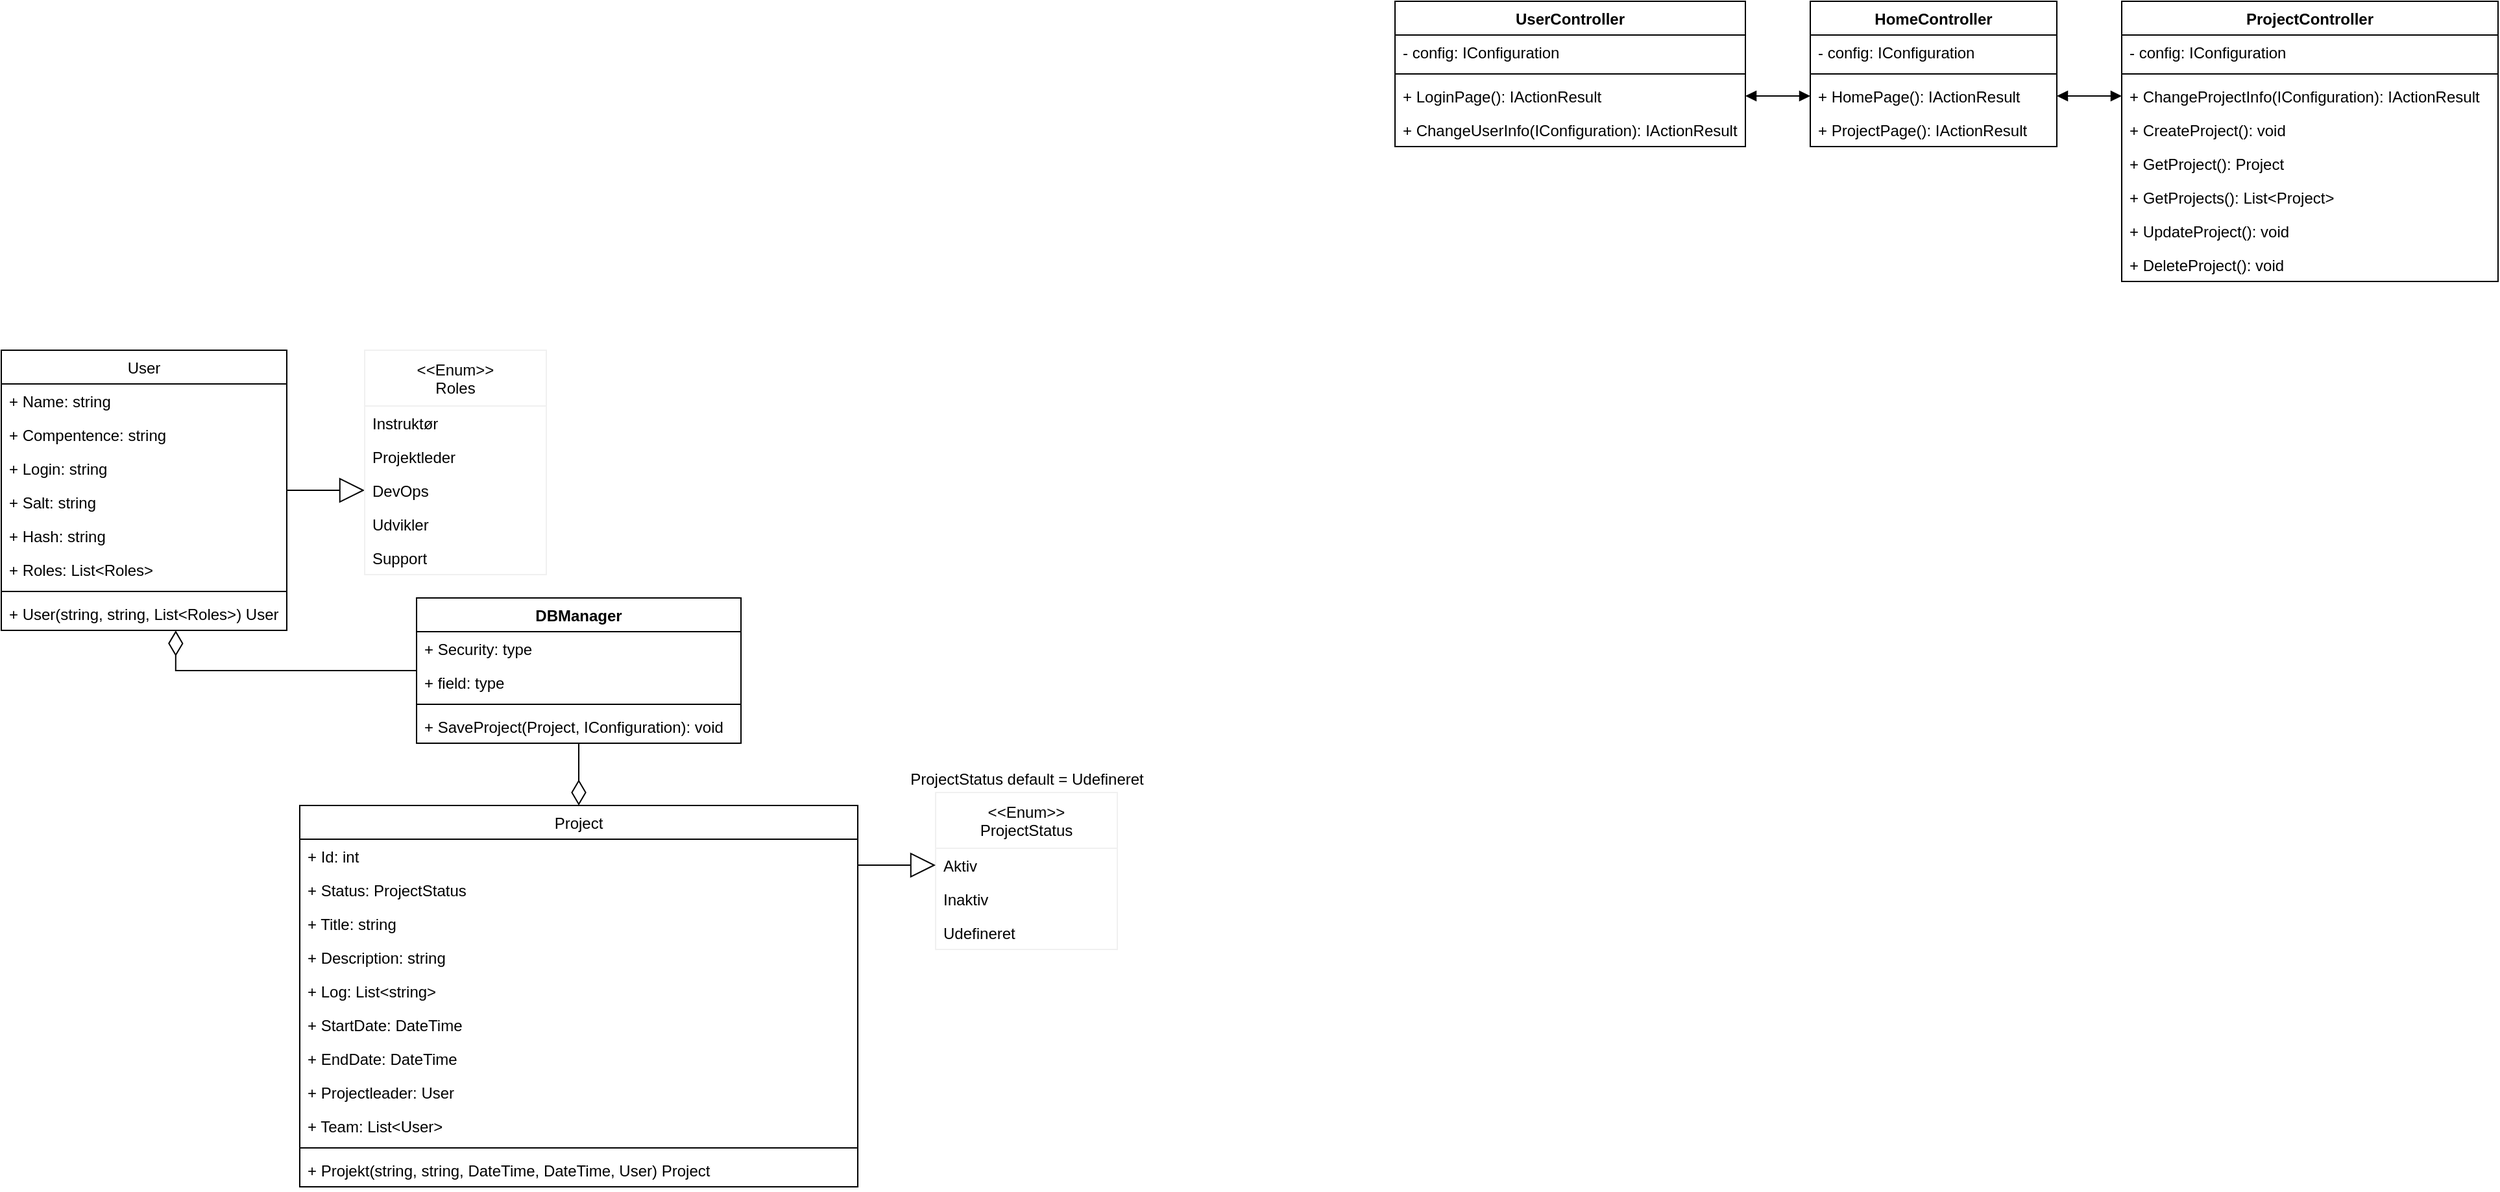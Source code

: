 <mxfile version="14.1.8" type="device"><diagram id="C5RBs43oDa-KdzZeNtuy" name="Page-1"><mxGraphModel dx="2048" dy="761" grid="1" gridSize="10" guides="1" tooltips="1" connect="1" arrows="1" fold="1" page="1" pageScale="1" pageWidth="827" pageHeight="1169" background="none" math="0" shadow="0"><root><mxCell id="WIyWlLk6GJQsqaUBKTNV-0"/><mxCell id="WIyWlLk6GJQsqaUBKTNV-1" parent="WIyWlLk6GJQsqaUBKTNV-0"/><mxCell id="A3Kim1B8JuCeyD5dLzjN-47" style="edgeStyle=orthogonalEdgeStyle;rounded=0;orthogonalLoop=1;jettySize=auto;html=1;entryX=0;entryY=0.5;entryDx=0;entryDy=0;endArrow=block;endFill=0;endSize=17;" edge="1" parent="WIyWlLk6GJQsqaUBKTNV-1" source="zkfFHV4jXpPFQw0GAbJ--0" target="R5UYH1D8nergXM3gY13j-4"><mxGeometry relative="1" as="geometry"/></mxCell><mxCell id="zkfFHV4jXpPFQw0GAbJ--0" value="User" style="swimlane;fontStyle=0;align=center;verticalAlign=top;childLayout=stackLayout;horizontal=1;startSize=26;horizontalStack=0;resizeParent=1;resizeLast=0;collapsible=1;marginBottom=0;rounded=0;shadow=0;strokeWidth=1;" parent="WIyWlLk6GJQsqaUBKTNV-1" vertex="1"><mxGeometry x="-270" y="369" width="220" height="216" as="geometry"><mxRectangle x="230" y="140" width="160" height="26" as="alternateBounds"/></mxGeometry></mxCell><mxCell id="zkfFHV4jXpPFQw0GAbJ--1" value="+ Name: string" style="text;align=left;verticalAlign=top;spacingLeft=4;spacingRight=4;overflow=hidden;rotatable=0;points=[[0,0.5],[1,0.5]];portConstraint=eastwest;" parent="zkfFHV4jXpPFQw0GAbJ--0" vertex="1"><mxGeometry y="26" width="220" height="26" as="geometry"/></mxCell><mxCell id="A3Kim1B8JuCeyD5dLzjN-35" value="+ Compentence: string" style="text;align=left;verticalAlign=top;spacingLeft=4;spacingRight=4;overflow=hidden;rotatable=0;points=[[0,0.5],[1,0.5]];portConstraint=eastwest;rounded=0;shadow=0;html=0;" vertex="1" parent="zkfFHV4jXpPFQw0GAbJ--0"><mxGeometry y="52" width="220" height="26" as="geometry"/></mxCell><mxCell id="zkfFHV4jXpPFQw0GAbJ--2" value="+ Login: string" style="text;align=left;verticalAlign=top;spacingLeft=4;spacingRight=4;overflow=hidden;rotatable=0;points=[[0,0.5],[1,0.5]];portConstraint=eastwest;rounded=0;shadow=0;html=0;" parent="zkfFHV4jXpPFQw0GAbJ--0" vertex="1"><mxGeometry y="78" width="220" height="26" as="geometry"/></mxCell><mxCell id="A3Kim1B8JuCeyD5dLzjN-33" value="+ Salt: string" style="text;align=left;verticalAlign=top;spacingLeft=4;spacingRight=4;overflow=hidden;rotatable=0;points=[[0,0.5],[1,0.5]];portConstraint=eastwest;rounded=0;shadow=0;html=0;" vertex="1" parent="zkfFHV4jXpPFQw0GAbJ--0"><mxGeometry y="104" width="220" height="26" as="geometry"/></mxCell><mxCell id="A3Kim1B8JuCeyD5dLzjN-34" value="+ Hash: string" style="text;align=left;verticalAlign=top;spacingLeft=4;spacingRight=4;overflow=hidden;rotatable=0;points=[[0,0.5],[1,0.5]];portConstraint=eastwest;rounded=0;shadow=0;html=0;" vertex="1" parent="zkfFHV4jXpPFQw0GAbJ--0"><mxGeometry y="130" width="220" height="26" as="geometry"/></mxCell><mxCell id="zkfFHV4jXpPFQw0GAbJ--3" value="+ Roles: List&lt;Roles&gt;" style="text;align=left;verticalAlign=top;spacingLeft=4;spacingRight=4;overflow=hidden;rotatable=0;points=[[0,0.5],[1,0.5]];portConstraint=eastwest;rounded=0;shadow=0;html=0;" parent="zkfFHV4jXpPFQw0GAbJ--0" vertex="1"><mxGeometry y="156" width="220" height="26" as="geometry"/></mxCell><mxCell id="zkfFHV4jXpPFQw0GAbJ--4" value="" style="line;html=1;strokeWidth=1;align=left;verticalAlign=middle;spacingTop=-1;spacingLeft=3;spacingRight=3;rotatable=0;labelPosition=right;points=[];portConstraint=eastwest;" parent="zkfFHV4jXpPFQw0GAbJ--0" vertex="1"><mxGeometry y="182" width="220" height="8" as="geometry"/></mxCell><mxCell id="zkfFHV4jXpPFQw0GAbJ--5" value="+ User(string, string, List&lt;Roles&gt;) User" style="text;align=left;verticalAlign=top;spacingLeft=4;spacingRight=4;overflow=hidden;rotatable=0;points=[[0,0.5],[1,0.5]];portConstraint=eastwest;" parent="zkfFHV4jXpPFQw0GAbJ--0" vertex="1"><mxGeometry y="190" width="220" height="26" as="geometry"/></mxCell><mxCell id="zkfFHV4jXpPFQw0GAbJ--6" value="Project" style="swimlane;fontStyle=0;align=center;verticalAlign=top;childLayout=stackLayout;horizontal=1;startSize=26;horizontalStack=0;resizeParent=1;resizeLast=0;collapsible=1;marginBottom=0;rounded=0;shadow=0;strokeWidth=1;" parent="WIyWlLk6GJQsqaUBKTNV-1" vertex="1"><mxGeometry x="-40" y="720" width="430" height="294" as="geometry"><mxRectangle x="130" y="380" width="160" height="26" as="alternateBounds"/></mxGeometry></mxCell><mxCell id="A3Kim1B8JuCeyD5dLzjN-22" value="+ Id: int" style="text;align=left;verticalAlign=top;spacingLeft=4;spacingRight=4;overflow=hidden;rotatable=0;points=[[0,0.5],[1,0.5]];portConstraint=eastwest;" vertex="1" parent="zkfFHV4jXpPFQw0GAbJ--6"><mxGeometry y="26" width="430" height="26" as="geometry"/></mxCell><mxCell id="A3Kim1B8JuCeyD5dLzjN-36" value="+ Status: ProjectStatus" style="text;align=left;verticalAlign=top;spacingLeft=4;spacingRight=4;overflow=hidden;rotatable=0;points=[[0,0.5],[1,0.5]];portConstraint=eastwest;" vertex="1" parent="zkfFHV4jXpPFQw0GAbJ--6"><mxGeometry y="52" width="430" height="26" as="geometry"/></mxCell><mxCell id="zkfFHV4jXpPFQw0GAbJ--7" value="+ Title: string" style="text;align=left;verticalAlign=top;spacingLeft=4;spacingRight=4;overflow=hidden;rotatable=0;points=[[0,0.5],[1,0.5]];portConstraint=eastwest;" parent="zkfFHV4jXpPFQw0GAbJ--6" vertex="1"><mxGeometry y="78" width="430" height="26" as="geometry"/></mxCell><mxCell id="R5UYH1D8nergXM3gY13j-9" value="+ Description: string" style="text;align=left;verticalAlign=top;spacingLeft=4;spacingRight=4;overflow=hidden;rotatable=0;points=[[0,0.5],[1,0.5]];portConstraint=eastwest;" parent="zkfFHV4jXpPFQw0GAbJ--6" vertex="1"><mxGeometry y="104" width="430" height="26" as="geometry"/></mxCell><mxCell id="zkfFHV4jXpPFQw0GAbJ--8" value="+ Log: List&lt;string&gt;" style="text;align=left;verticalAlign=top;spacingLeft=4;spacingRight=4;overflow=hidden;rotatable=0;points=[[0,0.5],[1,0.5]];portConstraint=eastwest;rounded=0;shadow=0;html=0;" parent="zkfFHV4jXpPFQw0GAbJ--6" vertex="1"><mxGeometry y="130" width="430" height="26" as="geometry"/></mxCell><mxCell id="R5UYH1D8nergXM3gY13j-10" value="+ StartDate: DateTime" style="text;align=left;verticalAlign=top;spacingLeft=4;spacingRight=4;overflow=hidden;rotatable=0;points=[[0,0.5],[1,0.5]];portConstraint=eastwest;rounded=0;shadow=0;html=0;" parent="zkfFHV4jXpPFQw0GAbJ--6" vertex="1"><mxGeometry y="156" width="430" height="26" as="geometry"/></mxCell><mxCell id="R5UYH1D8nergXM3gY13j-11" value="+ EndDate: DateTime" style="text;align=left;verticalAlign=top;spacingLeft=4;spacingRight=4;overflow=hidden;rotatable=0;points=[[0,0.5],[1,0.5]];portConstraint=eastwest;rounded=0;shadow=0;html=0;" parent="zkfFHV4jXpPFQw0GAbJ--6" vertex="1"><mxGeometry y="182" width="430" height="26" as="geometry"/></mxCell><mxCell id="R5UYH1D8nergXM3gY13j-12" value="+ Projectleader: User" style="text;align=left;verticalAlign=top;spacingLeft=4;spacingRight=4;overflow=hidden;rotatable=0;points=[[0,0.5],[1,0.5]];portConstraint=eastwest;rounded=0;shadow=0;html=0;" parent="zkfFHV4jXpPFQw0GAbJ--6" vertex="1"><mxGeometry y="208" width="430" height="26" as="geometry"/></mxCell><mxCell id="R5UYH1D8nergXM3gY13j-13" value="+ Team: List&lt;User&gt;" style="text;align=left;verticalAlign=top;spacingLeft=4;spacingRight=4;overflow=hidden;rotatable=0;points=[[0,0.5],[1,0.5]];portConstraint=eastwest;rounded=0;shadow=0;html=0;" parent="zkfFHV4jXpPFQw0GAbJ--6" vertex="1"><mxGeometry y="234" width="430" height="26" as="geometry"/></mxCell><mxCell id="zkfFHV4jXpPFQw0GAbJ--9" value="" style="line;html=1;strokeWidth=1;align=left;verticalAlign=middle;spacingTop=-1;spacingLeft=3;spacingRight=3;rotatable=0;labelPosition=right;points=[];portConstraint=eastwest;" parent="zkfFHV4jXpPFQw0GAbJ--6" vertex="1"><mxGeometry y="260" width="430" height="8" as="geometry"/></mxCell><mxCell id="zkfFHV4jXpPFQw0GAbJ--10" value="+ Projekt(string, string, DateTime, DateTime, User) Project" style="text;align=left;verticalAlign=top;spacingLeft=4;spacingRight=4;overflow=hidden;rotatable=0;points=[[0,0.5],[1,0.5]];portConstraint=eastwest;fontStyle=0" parent="zkfFHV4jXpPFQw0GAbJ--6" vertex="1"><mxGeometry y="268" width="430" height="26" as="geometry"/></mxCell><mxCell id="R5UYH1D8nergXM3gY13j-1" value="&lt;&lt;Enum&gt;&gt;&#10;Roles" style="swimlane;fontStyle=0;childLayout=stackLayout;horizontal=1;startSize=43;fillColor=none;horizontalStack=0;resizeParent=1;resizeParentMax=0;resizeLast=0;collapsible=1;marginBottom=0;strokeColor=#f0f0f0;" parent="WIyWlLk6GJQsqaUBKTNV-1" vertex="1"><mxGeometry x="10" y="369" width="140" height="173" as="geometry"/></mxCell><mxCell id="R5UYH1D8nergXM3gY13j-2" value="Instruktør" style="text;strokeColor=none;fillColor=none;align=left;verticalAlign=top;spacingLeft=4;spacingRight=4;overflow=hidden;rotatable=0;points=[[0,0.5],[1,0.5]];portConstraint=eastwest;" parent="R5UYH1D8nergXM3gY13j-1" vertex="1"><mxGeometry y="43" width="140" height="26" as="geometry"/></mxCell><mxCell id="R5UYH1D8nergXM3gY13j-3" value="Projektleder" style="text;strokeColor=none;fillColor=none;align=left;verticalAlign=top;spacingLeft=4;spacingRight=4;overflow=hidden;rotatable=0;points=[[0,0.5],[1,0.5]];portConstraint=eastwest;" parent="R5UYH1D8nergXM3gY13j-1" vertex="1"><mxGeometry y="69" width="140" height="26" as="geometry"/></mxCell><mxCell id="R5UYH1D8nergXM3gY13j-4" value="DevOps" style="text;strokeColor=none;fillColor=none;align=left;verticalAlign=top;spacingLeft=4;spacingRight=4;overflow=hidden;rotatable=0;points=[[0,0.5],[1,0.5]];portConstraint=eastwest;" parent="R5UYH1D8nergXM3gY13j-1" vertex="1"><mxGeometry y="95" width="140" height="26" as="geometry"/></mxCell><mxCell id="R5UYH1D8nergXM3gY13j-5" value="Udvikler" style="text;strokeColor=none;fillColor=none;align=left;verticalAlign=top;spacingLeft=4;spacingRight=4;overflow=hidden;rotatable=0;points=[[0,0.5],[1,0.5]];portConstraint=eastwest;" parent="R5UYH1D8nergXM3gY13j-1" vertex="1"><mxGeometry y="121" width="140" height="26" as="geometry"/></mxCell><mxCell id="R5UYH1D8nergXM3gY13j-6" value="Support" style="text;strokeColor=none;fillColor=none;align=left;verticalAlign=top;spacingLeft=4;spacingRight=4;overflow=hidden;rotatable=0;points=[[0,0.5],[1,0.5]];portConstraint=eastwest;" parent="R5UYH1D8nergXM3gY13j-1" vertex="1"><mxGeometry y="147" width="140" height="26" as="geometry"/></mxCell><mxCell id="A3Kim1B8JuCeyD5dLzjN-0" value="UserController" style="swimlane;fontStyle=1;align=center;verticalAlign=top;childLayout=stackLayout;horizontal=1;startSize=26;horizontalStack=0;resizeParent=1;resizeParentMax=0;resizeLast=0;collapsible=1;marginBottom=0;" vertex="1" parent="WIyWlLk6GJQsqaUBKTNV-1"><mxGeometry x="804" y="100" width="270" height="112" as="geometry"/></mxCell><mxCell id="A3Kim1B8JuCeyD5dLzjN-1" value="- config: IConfiguration" style="text;strokeColor=none;fillColor=none;align=left;verticalAlign=top;spacingLeft=4;spacingRight=4;overflow=hidden;rotatable=0;points=[[0,0.5],[1,0.5]];portConstraint=eastwest;" vertex="1" parent="A3Kim1B8JuCeyD5dLzjN-0"><mxGeometry y="26" width="270" height="26" as="geometry"/></mxCell><mxCell id="A3Kim1B8JuCeyD5dLzjN-2" value="" style="line;strokeWidth=1;fillColor=none;align=left;verticalAlign=middle;spacingTop=-1;spacingLeft=3;spacingRight=3;rotatable=0;labelPosition=right;points=[];portConstraint=eastwest;" vertex="1" parent="A3Kim1B8JuCeyD5dLzjN-0"><mxGeometry y="52" width="270" height="8" as="geometry"/></mxCell><mxCell id="A3Kim1B8JuCeyD5dLzjN-3" value="+ LoginPage(): IActionResult" style="text;strokeColor=none;fillColor=none;align=left;verticalAlign=top;spacingLeft=4;spacingRight=4;overflow=hidden;rotatable=0;points=[[0,0.5],[1,0.5]];portConstraint=eastwest;" vertex="1" parent="A3Kim1B8JuCeyD5dLzjN-0"><mxGeometry y="60" width="270" height="26" as="geometry"/></mxCell><mxCell id="A3Kim1B8JuCeyD5dLzjN-9" value="+ ChangeUserInfo(IConfiguration): IActionResult" style="text;strokeColor=none;fillColor=none;align=left;verticalAlign=top;spacingLeft=4;spacingRight=4;overflow=hidden;rotatable=0;points=[[0,0.5],[1,0.5]];portConstraint=eastwest;" vertex="1" parent="A3Kim1B8JuCeyD5dLzjN-0"><mxGeometry y="86" width="270" height="26" as="geometry"/></mxCell><mxCell id="A3Kim1B8JuCeyD5dLzjN-4" value="HomeController" style="swimlane;fontStyle=1;align=center;verticalAlign=top;childLayout=stackLayout;horizontal=1;startSize=26;horizontalStack=0;resizeParent=1;resizeParentMax=0;resizeLast=0;collapsible=1;marginBottom=0;" vertex="1" parent="WIyWlLk6GJQsqaUBKTNV-1"><mxGeometry x="1124" y="100" width="190" height="112" as="geometry"/></mxCell><mxCell id="A3Kim1B8JuCeyD5dLzjN-5" value="- config: IConfiguration" style="text;strokeColor=none;fillColor=none;align=left;verticalAlign=top;spacingLeft=4;spacingRight=4;overflow=hidden;rotatable=0;points=[[0,0.5],[1,0.5]];portConstraint=eastwest;" vertex="1" parent="A3Kim1B8JuCeyD5dLzjN-4"><mxGeometry y="26" width="190" height="26" as="geometry"/></mxCell><mxCell id="A3Kim1B8JuCeyD5dLzjN-6" value="" style="line;strokeWidth=1;fillColor=none;align=left;verticalAlign=middle;spacingTop=-1;spacingLeft=3;spacingRight=3;rotatable=0;labelPosition=right;points=[];portConstraint=eastwest;" vertex="1" parent="A3Kim1B8JuCeyD5dLzjN-4"><mxGeometry y="52" width="190" height="8" as="geometry"/></mxCell><mxCell id="A3Kim1B8JuCeyD5dLzjN-7" value="+ HomePage(): IActionResult" style="text;strokeColor=none;fillColor=none;align=left;verticalAlign=top;spacingLeft=4;spacingRight=4;overflow=hidden;rotatable=0;points=[[0,0.5],[1,0.5]];portConstraint=eastwest;" vertex="1" parent="A3Kim1B8JuCeyD5dLzjN-4"><mxGeometry y="60" width="190" height="26" as="geometry"/></mxCell><mxCell id="A3Kim1B8JuCeyD5dLzjN-8" value="+ ProjectPage(): IActionResult" style="text;strokeColor=none;fillColor=none;align=left;verticalAlign=top;spacingLeft=4;spacingRight=4;overflow=hidden;rotatable=0;points=[[0,0.5],[1,0.5]];portConstraint=eastwest;" vertex="1" parent="A3Kim1B8JuCeyD5dLzjN-4"><mxGeometry y="86" width="190" height="26" as="geometry"/></mxCell><mxCell id="A3Kim1B8JuCeyD5dLzjN-11" value="" style="endArrow=block;startArrow=block;endFill=1;startFill=1;html=1;entryX=0;entryY=0.5;entryDx=0;entryDy=0;exitX=1;exitY=0.5;exitDx=0;exitDy=0;" edge="1" parent="WIyWlLk6GJQsqaUBKTNV-1" source="A3Kim1B8JuCeyD5dLzjN-3" target="A3Kim1B8JuCeyD5dLzjN-7"><mxGeometry width="160" relative="1" as="geometry"><mxPoint x="844" y="400" as="sourcePoint"/><mxPoint x="1004" y="400" as="targetPoint"/></mxGeometry></mxCell><mxCell id="A3Kim1B8JuCeyD5dLzjN-19" style="edgeStyle=orthogonalEdgeStyle;rounded=0;orthogonalLoop=1;jettySize=auto;html=1;endArrow=diamondThin;endFill=0;endSize=17;" edge="1" parent="WIyWlLk6GJQsqaUBKTNV-1" source="A3Kim1B8JuCeyD5dLzjN-12" target="zkfFHV4jXpPFQw0GAbJ--6"><mxGeometry relative="1" as="geometry"><mxPoint x="175" y="640" as="targetPoint"/><Array as="points"/></mxGeometry></mxCell><mxCell id="A3Kim1B8JuCeyD5dLzjN-46" style="edgeStyle=orthogonalEdgeStyle;rounded=0;orthogonalLoop=1;jettySize=auto;html=1;entryX=0.611;entryY=1.003;entryDx=0;entryDy=0;entryPerimeter=0;endArrow=diamondThin;endFill=0;endSize=17;" edge="1" parent="WIyWlLk6GJQsqaUBKTNV-1" source="A3Kim1B8JuCeyD5dLzjN-12" target="zkfFHV4jXpPFQw0GAbJ--5"><mxGeometry relative="1" as="geometry"/></mxCell><mxCell id="A3Kim1B8JuCeyD5dLzjN-12" value="DBManager" style="swimlane;fontStyle=1;align=center;verticalAlign=top;childLayout=stackLayout;horizontal=1;startSize=26;horizontalStack=0;resizeParent=1;resizeParentMax=0;resizeLast=0;collapsible=1;marginBottom=0;" vertex="1" parent="WIyWlLk6GJQsqaUBKTNV-1"><mxGeometry x="50" y="560" width="250" height="112" as="geometry"/></mxCell><mxCell id="A3Kim1B8JuCeyD5dLzjN-13" value="+ Security: type" style="text;strokeColor=none;fillColor=none;align=left;verticalAlign=top;spacingLeft=4;spacingRight=4;overflow=hidden;rotatable=0;points=[[0,0.5],[1,0.5]];portConstraint=eastwest;" vertex="1" parent="A3Kim1B8JuCeyD5dLzjN-12"><mxGeometry y="26" width="250" height="26" as="geometry"/></mxCell><mxCell id="A3Kim1B8JuCeyD5dLzjN-21" value="+ field: type" style="text;strokeColor=none;fillColor=none;align=left;verticalAlign=top;spacingLeft=4;spacingRight=4;overflow=hidden;rotatable=0;points=[[0,0.5],[1,0.5]];portConstraint=eastwest;" vertex="1" parent="A3Kim1B8JuCeyD5dLzjN-12"><mxGeometry y="52" width="250" height="26" as="geometry"/></mxCell><mxCell id="A3Kim1B8JuCeyD5dLzjN-14" value="" style="line;strokeWidth=1;fillColor=none;align=left;verticalAlign=middle;spacingTop=-1;spacingLeft=3;spacingRight=3;rotatable=0;labelPosition=right;points=[];portConstraint=eastwest;" vertex="1" parent="A3Kim1B8JuCeyD5dLzjN-12"><mxGeometry y="78" width="250" height="8" as="geometry"/></mxCell><mxCell id="A3Kim1B8JuCeyD5dLzjN-15" value="+ SaveProject(Project, IConfiguration): void" style="text;strokeColor=none;fillColor=none;align=left;verticalAlign=top;spacingLeft=4;spacingRight=4;overflow=hidden;rotatable=0;points=[[0,0.5],[1,0.5]];portConstraint=eastwest;" vertex="1" parent="A3Kim1B8JuCeyD5dLzjN-12"><mxGeometry y="86" width="250" height="26" as="geometry"/></mxCell><mxCell id="A3Kim1B8JuCeyD5dLzjN-23" value="ProjectController" style="swimlane;fontStyle=1;align=center;verticalAlign=top;childLayout=stackLayout;horizontal=1;startSize=26;horizontalStack=0;resizeParent=1;resizeParentMax=0;resizeLast=0;collapsible=1;marginBottom=0;" vertex="1" parent="WIyWlLk6GJQsqaUBKTNV-1"><mxGeometry x="1364" y="100" width="290" height="216" as="geometry"/></mxCell><mxCell id="A3Kim1B8JuCeyD5dLzjN-24" value="- config: IConfiguration" style="text;strokeColor=none;fillColor=none;align=left;verticalAlign=top;spacingLeft=4;spacingRight=4;overflow=hidden;rotatable=0;points=[[0,0.5],[1,0.5]];portConstraint=eastwest;" vertex="1" parent="A3Kim1B8JuCeyD5dLzjN-23"><mxGeometry y="26" width="290" height="26" as="geometry"/></mxCell><mxCell id="A3Kim1B8JuCeyD5dLzjN-25" value="" style="line;strokeWidth=1;fillColor=none;align=left;verticalAlign=middle;spacingTop=-1;spacingLeft=3;spacingRight=3;rotatable=0;labelPosition=right;points=[];portConstraint=eastwest;" vertex="1" parent="A3Kim1B8JuCeyD5dLzjN-23"><mxGeometry y="52" width="290" height="8" as="geometry"/></mxCell><mxCell id="A3Kim1B8JuCeyD5dLzjN-27" value="+ ChangeProjectInfo(IConfiguration): IActionResult" style="text;strokeColor=none;fillColor=none;align=left;verticalAlign=top;spacingLeft=4;spacingRight=4;overflow=hidden;rotatable=0;points=[[0,0.5],[1,0.5]];portConstraint=eastwest;" vertex="1" parent="A3Kim1B8JuCeyD5dLzjN-23"><mxGeometry y="60" width="290" height="26" as="geometry"/></mxCell><mxCell id="A3Kim1B8JuCeyD5dLzjN-26" value="+ CreateProject(): void" style="text;strokeColor=none;fillColor=none;align=left;verticalAlign=top;spacingLeft=4;spacingRight=4;overflow=hidden;rotatable=0;points=[[0,0.5],[1,0.5]];portConstraint=eastwest;" vertex="1" parent="A3Kim1B8JuCeyD5dLzjN-23"><mxGeometry y="86" width="290" height="26" as="geometry"/></mxCell><mxCell id="A3Kim1B8JuCeyD5dLzjN-30" value="+ GetProject(): Project" style="text;strokeColor=none;fillColor=none;align=left;verticalAlign=top;spacingLeft=4;spacingRight=4;overflow=hidden;rotatable=0;points=[[0,0.5],[1,0.5]];portConstraint=eastwest;" vertex="1" parent="A3Kim1B8JuCeyD5dLzjN-23"><mxGeometry y="112" width="290" height="26" as="geometry"/></mxCell><mxCell id="A3Kim1B8JuCeyD5dLzjN-29" value="+ GetProjects(): List&lt;Project&gt;" style="text;strokeColor=none;fillColor=none;align=left;verticalAlign=top;spacingLeft=4;spacingRight=4;overflow=hidden;rotatable=0;points=[[0,0.5],[1,0.5]];portConstraint=eastwest;" vertex="1" parent="A3Kim1B8JuCeyD5dLzjN-23"><mxGeometry y="138" width="290" height="26" as="geometry"/></mxCell><mxCell id="A3Kim1B8JuCeyD5dLzjN-31" value="+ UpdateProject(): void" style="text;strokeColor=none;fillColor=none;align=left;verticalAlign=top;spacingLeft=4;spacingRight=4;overflow=hidden;rotatable=0;points=[[0,0.5],[1,0.5]];portConstraint=eastwest;" vertex="1" parent="A3Kim1B8JuCeyD5dLzjN-23"><mxGeometry y="164" width="290" height="26" as="geometry"/></mxCell><mxCell id="A3Kim1B8JuCeyD5dLzjN-32" value="+ DeleteProject(): void" style="text;strokeColor=none;fillColor=none;align=left;verticalAlign=top;spacingLeft=4;spacingRight=4;overflow=hidden;rotatable=0;points=[[0,0.5],[1,0.5]];portConstraint=eastwest;" vertex="1" parent="A3Kim1B8JuCeyD5dLzjN-23"><mxGeometry y="190" width="290" height="26" as="geometry"/></mxCell><mxCell id="A3Kim1B8JuCeyD5dLzjN-28" value="" style="endArrow=block;startArrow=block;endFill=1;startFill=1;html=1;exitX=1;exitY=0.5;exitDx=0;exitDy=0;entryX=0;entryY=0.5;entryDx=0;entryDy=0;" edge="1" parent="WIyWlLk6GJQsqaUBKTNV-1" source="A3Kim1B8JuCeyD5dLzjN-7" target="A3Kim1B8JuCeyD5dLzjN-27"><mxGeometry width="160" relative="1" as="geometry"><mxPoint x="824" y="430" as="sourcePoint"/><mxPoint x="984" y="430" as="targetPoint"/></mxGeometry></mxCell><mxCell id="A3Kim1B8JuCeyD5dLzjN-37" value="&lt;&lt;Enum&gt;&gt;&#10;ProjectStatus" style="swimlane;fontStyle=0;childLayout=stackLayout;horizontal=1;startSize=43;fillColor=none;horizontalStack=0;resizeParent=1;resizeParentMax=0;resizeLast=0;collapsible=1;marginBottom=0;strokeColor=#f0f0f0;" vertex="1" parent="WIyWlLk6GJQsqaUBKTNV-1"><mxGeometry x="450" y="710" width="140" height="121" as="geometry"/></mxCell><mxCell id="A3Kim1B8JuCeyD5dLzjN-38" value="Aktiv" style="text;strokeColor=none;fillColor=none;align=left;verticalAlign=top;spacingLeft=4;spacingRight=4;overflow=hidden;rotatable=0;points=[[0,0.5],[1,0.5]];portConstraint=eastwest;" vertex="1" parent="A3Kim1B8JuCeyD5dLzjN-37"><mxGeometry y="43" width="140" height="26" as="geometry"/></mxCell><mxCell id="A3Kim1B8JuCeyD5dLzjN-39" value="Inaktiv" style="text;strokeColor=none;fillColor=none;align=left;verticalAlign=top;spacingLeft=4;spacingRight=4;overflow=hidden;rotatable=0;points=[[0,0.5],[1,0.5]];portConstraint=eastwest;" vertex="1" parent="A3Kim1B8JuCeyD5dLzjN-37"><mxGeometry y="69" width="140" height="26" as="geometry"/></mxCell><mxCell id="A3Kim1B8JuCeyD5dLzjN-44" value="Udefineret" style="text;strokeColor=none;fillColor=none;align=left;verticalAlign=top;spacingLeft=4;spacingRight=4;overflow=hidden;rotatable=0;points=[[0,0.5],[1,0.5]];portConstraint=eastwest;" vertex="1" parent="A3Kim1B8JuCeyD5dLzjN-37"><mxGeometry y="95" width="140" height="26" as="geometry"/></mxCell><mxCell id="A3Kim1B8JuCeyD5dLzjN-43" style="edgeStyle=orthogonalEdgeStyle;rounded=0;orthogonalLoop=1;jettySize=auto;html=1;entryX=0;entryY=0.5;entryDx=0;entryDy=0;endArrow=block;endFill=0;endSize=17;" edge="1" parent="WIyWlLk6GJQsqaUBKTNV-1" source="A3Kim1B8JuCeyD5dLzjN-22" target="A3Kim1B8JuCeyD5dLzjN-38"><mxGeometry relative="1" as="geometry"><Array as="points"><mxPoint x="410" y="766"/><mxPoint x="410" y="766"/></Array></mxGeometry></mxCell><mxCell id="A3Kim1B8JuCeyD5dLzjN-45" value="ProjectStatus default = Udefineret" style="text;html=1;align=center;verticalAlign=middle;resizable=0;points=[];autosize=1;" vertex="1" parent="WIyWlLk6GJQsqaUBKTNV-1"><mxGeometry x="420" y="690" width="200" height="20" as="geometry"/></mxCell></root></mxGraphModel></diagram></mxfile>